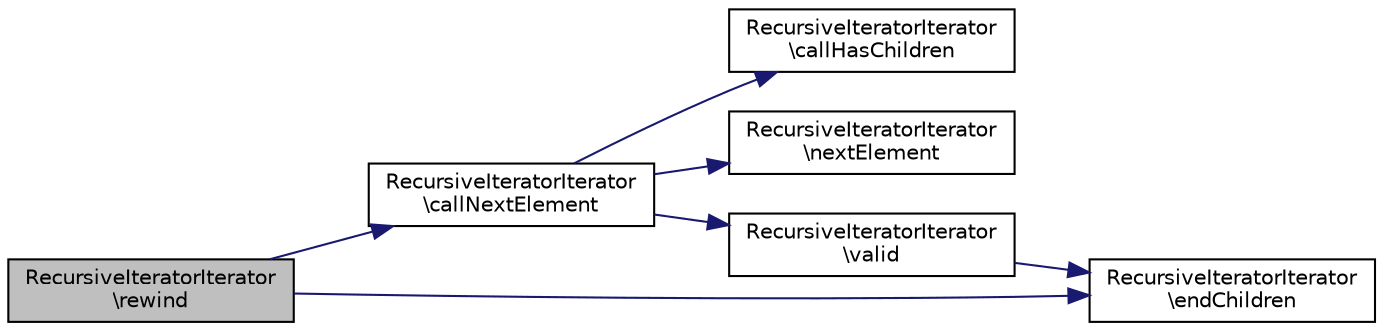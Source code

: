 digraph "RecursiveIteratorIterator\rewind"
{
  edge [fontname="Helvetica",fontsize="10",labelfontname="Helvetica",labelfontsize="10"];
  node [fontname="Helvetica",fontsize="10",shape=record];
  rankdir="LR";
  Node1 [label="RecursiveIteratorIterator\l\\rewind",height=0.2,width=0.4,color="black", fillcolor="grey75", style="filled" fontcolor="black"];
  Node1 -> Node2 [color="midnightblue",fontsize="10",style="solid",fontname="Helvetica"];
  Node2 [label="RecursiveIteratorIterator\l\\callNextElement",height=0.2,width=0.4,color="black", fillcolor="white", style="filled",URL="$classRecursiveIteratorIterator.html#a3b80db4502f5a5de4215eecaf594ede7"];
  Node2 -> Node3 [color="midnightblue",fontsize="10",style="solid",fontname="Helvetica"];
  Node3 [label="RecursiveIteratorIterator\l\\callHasChildren",height=0.2,width=0.4,color="black", fillcolor="white", style="filled",URL="$classRecursiveIteratorIterator.html#ac75e71340e63d2f2b3177f8d048c372e"];
  Node2 -> Node4 [color="midnightblue",fontsize="10",style="solid",fontname="Helvetica"];
  Node4 [label="RecursiveIteratorIterator\l\\nextElement",height=0.2,width=0.4,color="black", fillcolor="white", style="filled",URL="$classRecursiveIteratorIterator.html#a9daa2d556b35dd51c773f21d1fd5213e",tooltip="Called when the next element is available. "];
  Node2 -> Node5 [color="midnightblue",fontsize="10",style="solid",fontname="Helvetica"];
  Node5 [label="RecursiveIteratorIterator\l\\valid",height=0.2,width=0.4,color="black", fillcolor="white", style="filled",URL="$classRecursiveIteratorIterator.html#afbe0763395760e5d5fa002a4d11aeaaf"];
  Node5 -> Node6 [color="midnightblue",fontsize="10",style="solid",fontname="Helvetica"];
  Node6 [label="RecursiveIteratorIterator\l\\endChildren",height=0.2,width=0.4,color="black", fillcolor="white", style="filled",URL="$classRecursiveIteratorIterator.html#ad6b5372fc86bbeecbb240c3c6a9bac5a",tooltip="Called after current child iterator is invalid and right before it gets destructed. "];
  Node1 -> Node6 [color="midnightblue",fontsize="10",style="solid",fontname="Helvetica"];
}

